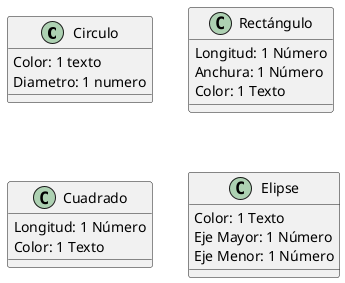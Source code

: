 @startuml
class Circulo {
Color: 1 texto
Diametro: 1 numero
}
class Rectángulo {
Longitud: 1 Número
Anchura: 1 Número
Color: 1 Texto
}
class Cuadrado{
Longitud: 1 Número
Color: 1 Texto
}
class Elipse{
Color: 1 Texto
Eje Mayor: 1 Número
Eje Menor: 1 Número
}
@enduml